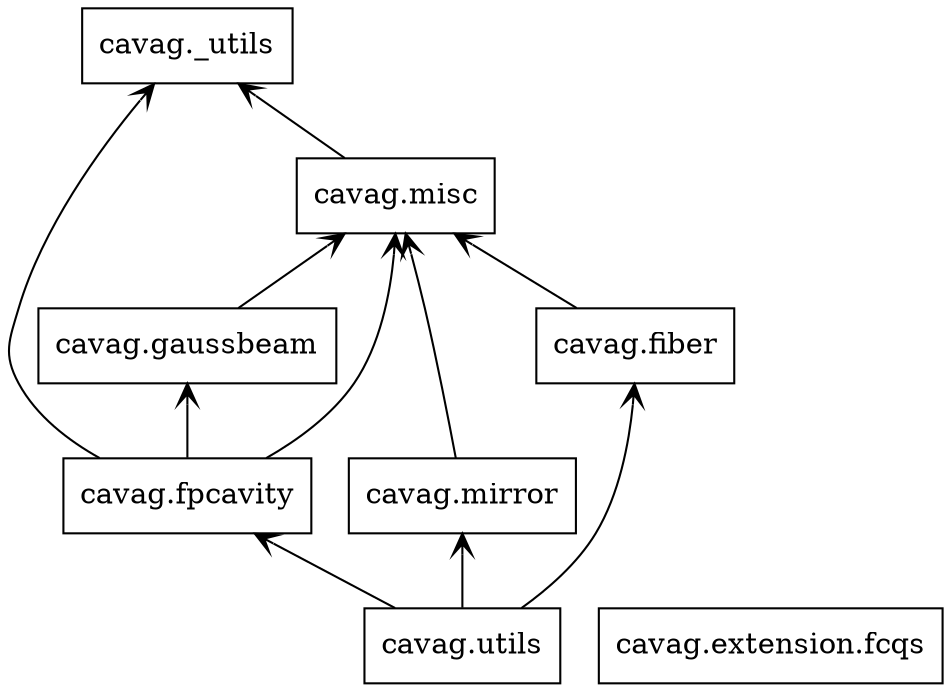 digraph "packages" {
charset="utf-8"
rankdir=BT
"1" [label="cavag._utils", shape="box"];
"3" [label="cavag.extension.fcqs", shape="box"];
"4" [label="cavag.fiber", shape="box"];
"5" [label="cavag.fpcavity", shape="box"];
"6" [label="cavag.gaussbeam", shape="box"];
"7" [label="cavag.mirror", shape="box"];
"8" [label="cavag.misc", shape="box"];
"9" [label="cavag.utils", shape="box"];
"4" -> "8" [arrowhead="open", arrowtail="none"];
"5" -> "1" [arrowhead="open", arrowtail="none"];
"5" -> "6" [arrowhead="open", arrowtail="none"];
"5" -> "8" [arrowhead="open", arrowtail="none"];
"6" -> "8" [arrowhead="open", arrowtail="none"];
"7" -> "8" [arrowhead="open", arrowtail="none"];
"8" -> "1" [arrowhead="open", arrowtail="none"];
"9" -> "4" [arrowhead="open", arrowtail="none"];
"9" -> "5" [arrowhead="open", arrowtail="none"];
"9" -> "7" [arrowhead="open", arrowtail="none"];
}
